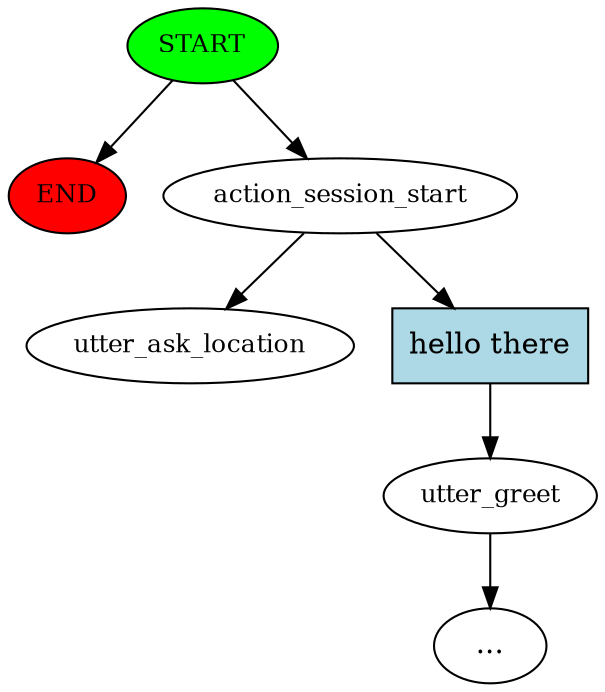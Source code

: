 digraph  {
0 [class="start active", fillcolor=green, fontsize=12, label=START, style=filled];
"-1" [class=end, fillcolor=red, fontsize=12, label=END, style=filled];
1 [class=active, fontsize=12, label=action_session_start];
2 [class="", fontsize=12, label=utter_greet];
"-5" [class=ellipsis, label="..."];
8 [class="dashed active", fontsize=12, label=utter_ask_location];
9 [class=intent, fillcolor=lightblue, label="hello there", shape=rect, style=filled];
0 -> "-1"  [class="", key=NONE, label=""];
0 -> 1  [class=active, key=NONE, label=""];
1 -> 8  [class=active, key=NONE, label=""];
1 -> 9  [class="", key=0];
2 -> "-5"  [class="", key=NONE, label=""];
9 -> 2  [class="", key=0];
}
